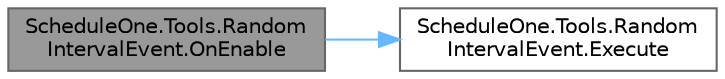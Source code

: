 digraph "ScheduleOne.Tools.RandomIntervalEvent.OnEnable"
{
 // LATEX_PDF_SIZE
  bgcolor="transparent";
  edge [fontname=Helvetica,fontsize=10,labelfontname=Helvetica,labelfontsize=10];
  node [fontname=Helvetica,fontsize=10,shape=box,height=0.2,width=0.4];
  rankdir="LR";
  Node1 [id="Node000001",label="ScheduleOne.Tools.Random\lIntervalEvent.OnEnable",height=0.2,width=0.4,color="gray40", fillcolor="grey60", style="filled", fontcolor="black",tooltip=" "];
  Node1 -> Node2 [id="edge1_Node000001_Node000002",color="steelblue1",style="solid",tooltip=" "];
  Node2 [id="Node000002",label="ScheduleOne.Tools.Random\lIntervalEvent.Execute",height=0.2,width=0.4,color="grey40", fillcolor="white", style="filled",URL="$class_schedule_one_1_1_tools_1_1_random_interval_event.html#aa953be53bc3af9c23e19e0d4fb437053",tooltip=" "];
}
